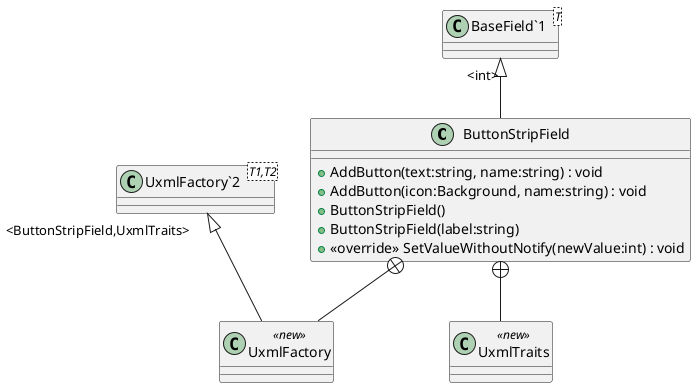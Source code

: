 @startuml
class ButtonStripField {
    + AddButton(text:string, name:string) : void
    + AddButton(icon:Background, name:string) : void
    + ButtonStripField()
    + ButtonStripField(label:string)
    + <<override>> SetValueWithoutNotify(newValue:int) : void
}
class "BaseField`1"<T> {
}
class UxmlFactory <<new>> {
}
class UxmlTraits <<new>> {
}
class "UxmlFactory`2"<T1,T2> {
}
"BaseField`1" "<int>" <|-- ButtonStripField
ButtonStripField +-- UxmlFactory
"UxmlFactory`2" "<ButtonStripField,UxmlTraits>" <|-- UxmlFactory
ButtonStripField +-- UxmlTraits
@enduml
